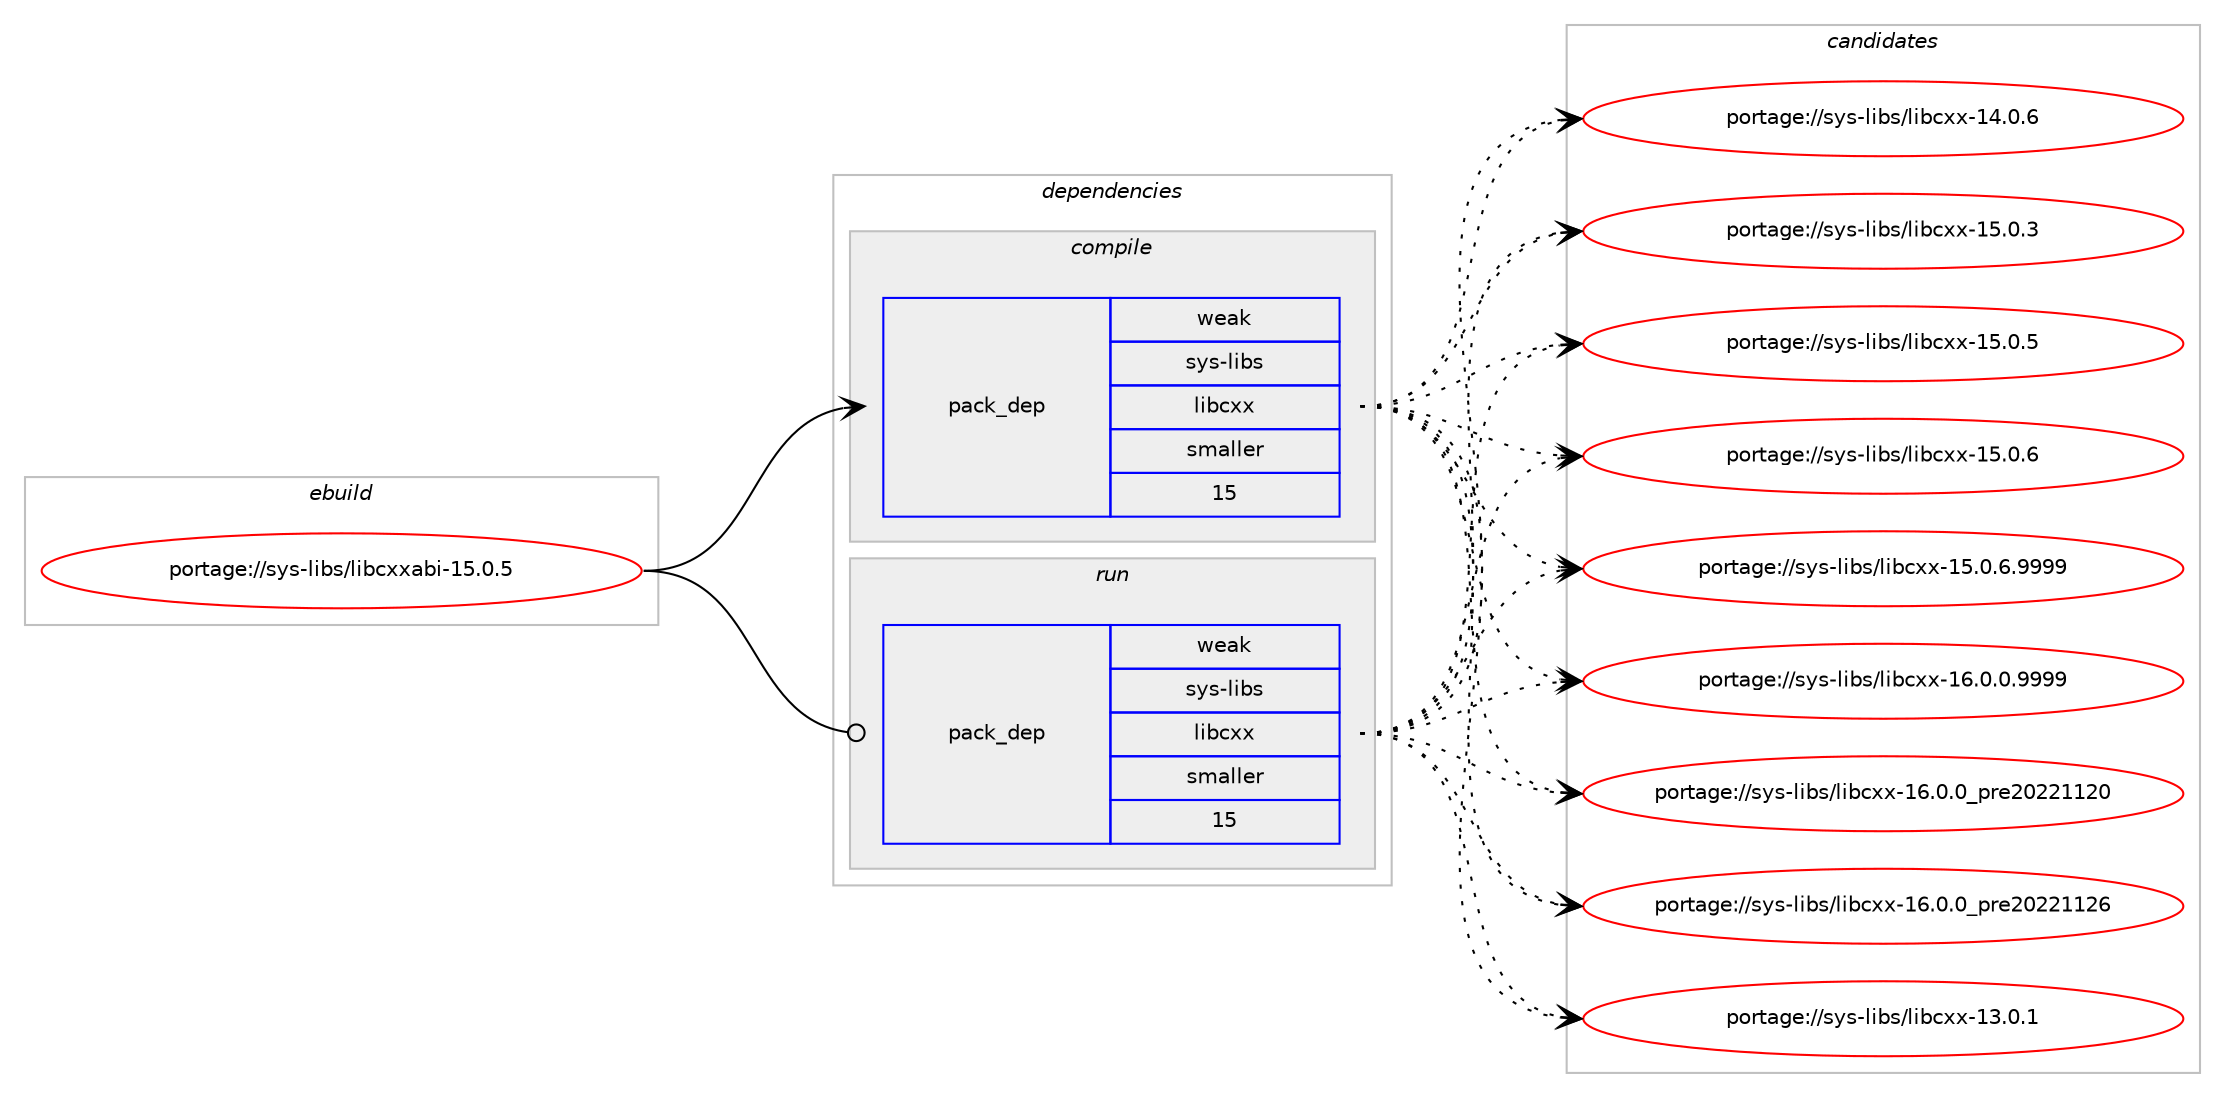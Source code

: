 digraph prolog {

# *************
# Graph options
# *************

newrank=true;
concentrate=true;
compound=true;
graph [rankdir=LR,fontname=Helvetica,fontsize=10,ranksep=1.5];#, ranksep=2.5, nodesep=0.2];
edge  [arrowhead=vee];
node  [fontname=Helvetica,fontsize=10];

# **********
# The ebuild
# **********

subgraph cluster_leftcol {
color=gray;
label=<<i>ebuild</i>>;
id [label="portage://sys-libs/libcxxabi-15.0.5", color=red, width=4, href="../sys-libs/libcxxabi-15.0.5.svg"];
}

# ****************
# The dependencies
# ****************

subgraph cluster_midcol {
color=gray;
label=<<i>dependencies</i>>;
subgraph cluster_compile {
fillcolor="#eeeeee";
style=filled;
label=<<i>compile</i>>;
# *** BEGIN UNKNOWN DEPENDENCY TYPE (TODO) ***
# id -> package_dependency(portage://sys-libs/libcxxabi-15.0.5,install,no,sys-devel,llvm,none,[,,],[slot(15)],[])
# *** END UNKNOWN DEPENDENCY TYPE (TODO) ***

# *** BEGIN UNKNOWN DEPENDENCY TYPE (TODO) ***
# id -> package_dependency(portage://sys-libs/libcxxabi-15.0.5,install,strong,sys-devel,llvm,none,[,,],[slot(0)],[])
# *** END UNKNOWN DEPENDENCY TYPE (TODO) ***

subgraph pack1535 {
dependency2966 [label=<<TABLE BORDER="0" CELLBORDER="1" CELLSPACING="0" CELLPADDING="4" WIDTH="220"><TR><TD ROWSPAN="6" CELLPADDING="30">pack_dep</TD></TR><TR><TD WIDTH="110">weak</TD></TR><TR><TD>sys-libs</TD></TR><TR><TD>libcxx</TD></TR><TR><TD>smaller</TD></TR><TR><TD>15</TD></TR></TABLE>>, shape=none, color=blue];
}
id:e -> dependency2966:w [weight=20,style="solid",arrowhead="vee"];
}
subgraph cluster_compileandrun {
fillcolor="#eeeeee";
style=filled;
label=<<i>compile and run</i>>;
}
subgraph cluster_run {
fillcolor="#eeeeee";
style=filled;
label=<<i>run</i>>;
subgraph pack1536 {
dependency2967 [label=<<TABLE BORDER="0" CELLBORDER="1" CELLSPACING="0" CELLPADDING="4" WIDTH="220"><TR><TD ROWSPAN="6" CELLPADDING="30">pack_dep</TD></TR><TR><TD WIDTH="110">weak</TD></TR><TR><TD>sys-libs</TD></TR><TR><TD>libcxx</TD></TR><TR><TD>smaller</TD></TR><TR><TD>15</TD></TR></TABLE>>, shape=none, color=blue];
}
id:e -> dependency2967:w [weight=20,style="solid",arrowhead="odot"];
}
}

# **************
# The candidates
# **************

subgraph cluster_choices {
rank=same;
color=gray;
label=<<i>candidates</i>>;

subgraph choice1535 {
color=black;
nodesep=1;
choice115121115451081059811547108105989912012045495146484649 [label="portage://sys-libs/libcxx-13.0.1", color=red, width=4,href="../sys-libs/libcxx-13.0.1.svg"];
choice115121115451081059811547108105989912012045495246484654 [label="portage://sys-libs/libcxx-14.0.6", color=red, width=4,href="../sys-libs/libcxx-14.0.6.svg"];
choice115121115451081059811547108105989912012045495346484651 [label="portage://sys-libs/libcxx-15.0.3", color=red, width=4,href="../sys-libs/libcxx-15.0.3.svg"];
choice115121115451081059811547108105989912012045495346484653 [label="portage://sys-libs/libcxx-15.0.5", color=red, width=4,href="../sys-libs/libcxx-15.0.5.svg"];
choice115121115451081059811547108105989912012045495346484654 [label="portage://sys-libs/libcxx-15.0.6", color=red, width=4,href="../sys-libs/libcxx-15.0.6.svg"];
choice1151211154510810598115471081059899120120454953464846544657575757 [label="portage://sys-libs/libcxx-15.0.6.9999", color=red, width=4,href="../sys-libs/libcxx-15.0.6.9999.svg"];
choice1151211154510810598115471081059899120120454954464846484657575757 [label="portage://sys-libs/libcxx-16.0.0.9999", color=red, width=4,href="../sys-libs/libcxx-16.0.0.9999.svg"];
choice115121115451081059811547108105989912012045495446484648951121141015048505049495048 [label="portage://sys-libs/libcxx-16.0.0_pre20221120", color=red, width=4,href="../sys-libs/libcxx-16.0.0_pre20221120.svg"];
choice115121115451081059811547108105989912012045495446484648951121141015048505049495054 [label="portage://sys-libs/libcxx-16.0.0_pre20221126", color=red, width=4,href="../sys-libs/libcxx-16.0.0_pre20221126.svg"];
dependency2966:e -> choice115121115451081059811547108105989912012045495146484649:w [style=dotted,weight="100"];
dependency2966:e -> choice115121115451081059811547108105989912012045495246484654:w [style=dotted,weight="100"];
dependency2966:e -> choice115121115451081059811547108105989912012045495346484651:w [style=dotted,weight="100"];
dependency2966:e -> choice115121115451081059811547108105989912012045495346484653:w [style=dotted,weight="100"];
dependency2966:e -> choice115121115451081059811547108105989912012045495346484654:w [style=dotted,weight="100"];
dependency2966:e -> choice1151211154510810598115471081059899120120454953464846544657575757:w [style=dotted,weight="100"];
dependency2966:e -> choice1151211154510810598115471081059899120120454954464846484657575757:w [style=dotted,weight="100"];
dependency2966:e -> choice115121115451081059811547108105989912012045495446484648951121141015048505049495048:w [style=dotted,weight="100"];
dependency2966:e -> choice115121115451081059811547108105989912012045495446484648951121141015048505049495054:w [style=dotted,weight="100"];
}
subgraph choice1536 {
color=black;
nodesep=1;
choice115121115451081059811547108105989912012045495146484649 [label="portage://sys-libs/libcxx-13.0.1", color=red, width=4,href="../sys-libs/libcxx-13.0.1.svg"];
choice115121115451081059811547108105989912012045495246484654 [label="portage://sys-libs/libcxx-14.0.6", color=red, width=4,href="../sys-libs/libcxx-14.0.6.svg"];
choice115121115451081059811547108105989912012045495346484651 [label="portage://sys-libs/libcxx-15.0.3", color=red, width=4,href="../sys-libs/libcxx-15.0.3.svg"];
choice115121115451081059811547108105989912012045495346484653 [label="portage://sys-libs/libcxx-15.0.5", color=red, width=4,href="../sys-libs/libcxx-15.0.5.svg"];
choice115121115451081059811547108105989912012045495346484654 [label="portage://sys-libs/libcxx-15.0.6", color=red, width=4,href="../sys-libs/libcxx-15.0.6.svg"];
choice1151211154510810598115471081059899120120454953464846544657575757 [label="portage://sys-libs/libcxx-15.0.6.9999", color=red, width=4,href="../sys-libs/libcxx-15.0.6.9999.svg"];
choice1151211154510810598115471081059899120120454954464846484657575757 [label="portage://sys-libs/libcxx-16.0.0.9999", color=red, width=4,href="../sys-libs/libcxx-16.0.0.9999.svg"];
choice115121115451081059811547108105989912012045495446484648951121141015048505049495048 [label="portage://sys-libs/libcxx-16.0.0_pre20221120", color=red, width=4,href="../sys-libs/libcxx-16.0.0_pre20221120.svg"];
choice115121115451081059811547108105989912012045495446484648951121141015048505049495054 [label="portage://sys-libs/libcxx-16.0.0_pre20221126", color=red, width=4,href="../sys-libs/libcxx-16.0.0_pre20221126.svg"];
dependency2967:e -> choice115121115451081059811547108105989912012045495146484649:w [style=dotted,weight="100"];
dependency2967:e -> choice115121115451081059811547108105989912012045495246484654:w [style=dotted,weight="100"];
dependency2967:e -> choice115121115451081059811547108105989912012045495346484651:w [style=dotted,weight="100"];
dependency2967:e -> choice115121115451081059811547108105989912012045495346484653:w [style=dotted,weight="100"];
dependency2967:e -> choice115121115451081059811547108105989912012045495346484654:w [style=dotted,weight="100"];
dependency2967:e -> choice1151211154510810598115471081059899120120454953464846544657575757:w [style=dotted,weight="100"];
dependency2967:e -> choice1151211154510810598115471081059899120120454954464846484657575757:w [style=dotted,weight="100"];
dependency2967:e -> choice115121115451081059811547108105989912012045495446484648951121141015048505049495048:w [style=dotted,weight="100"];
dependency2967:e -> choice115121115451081059811547108105989912012045495446484648951121141015048505049495054:w [style=dotted,weight="100"];
}
}

}
